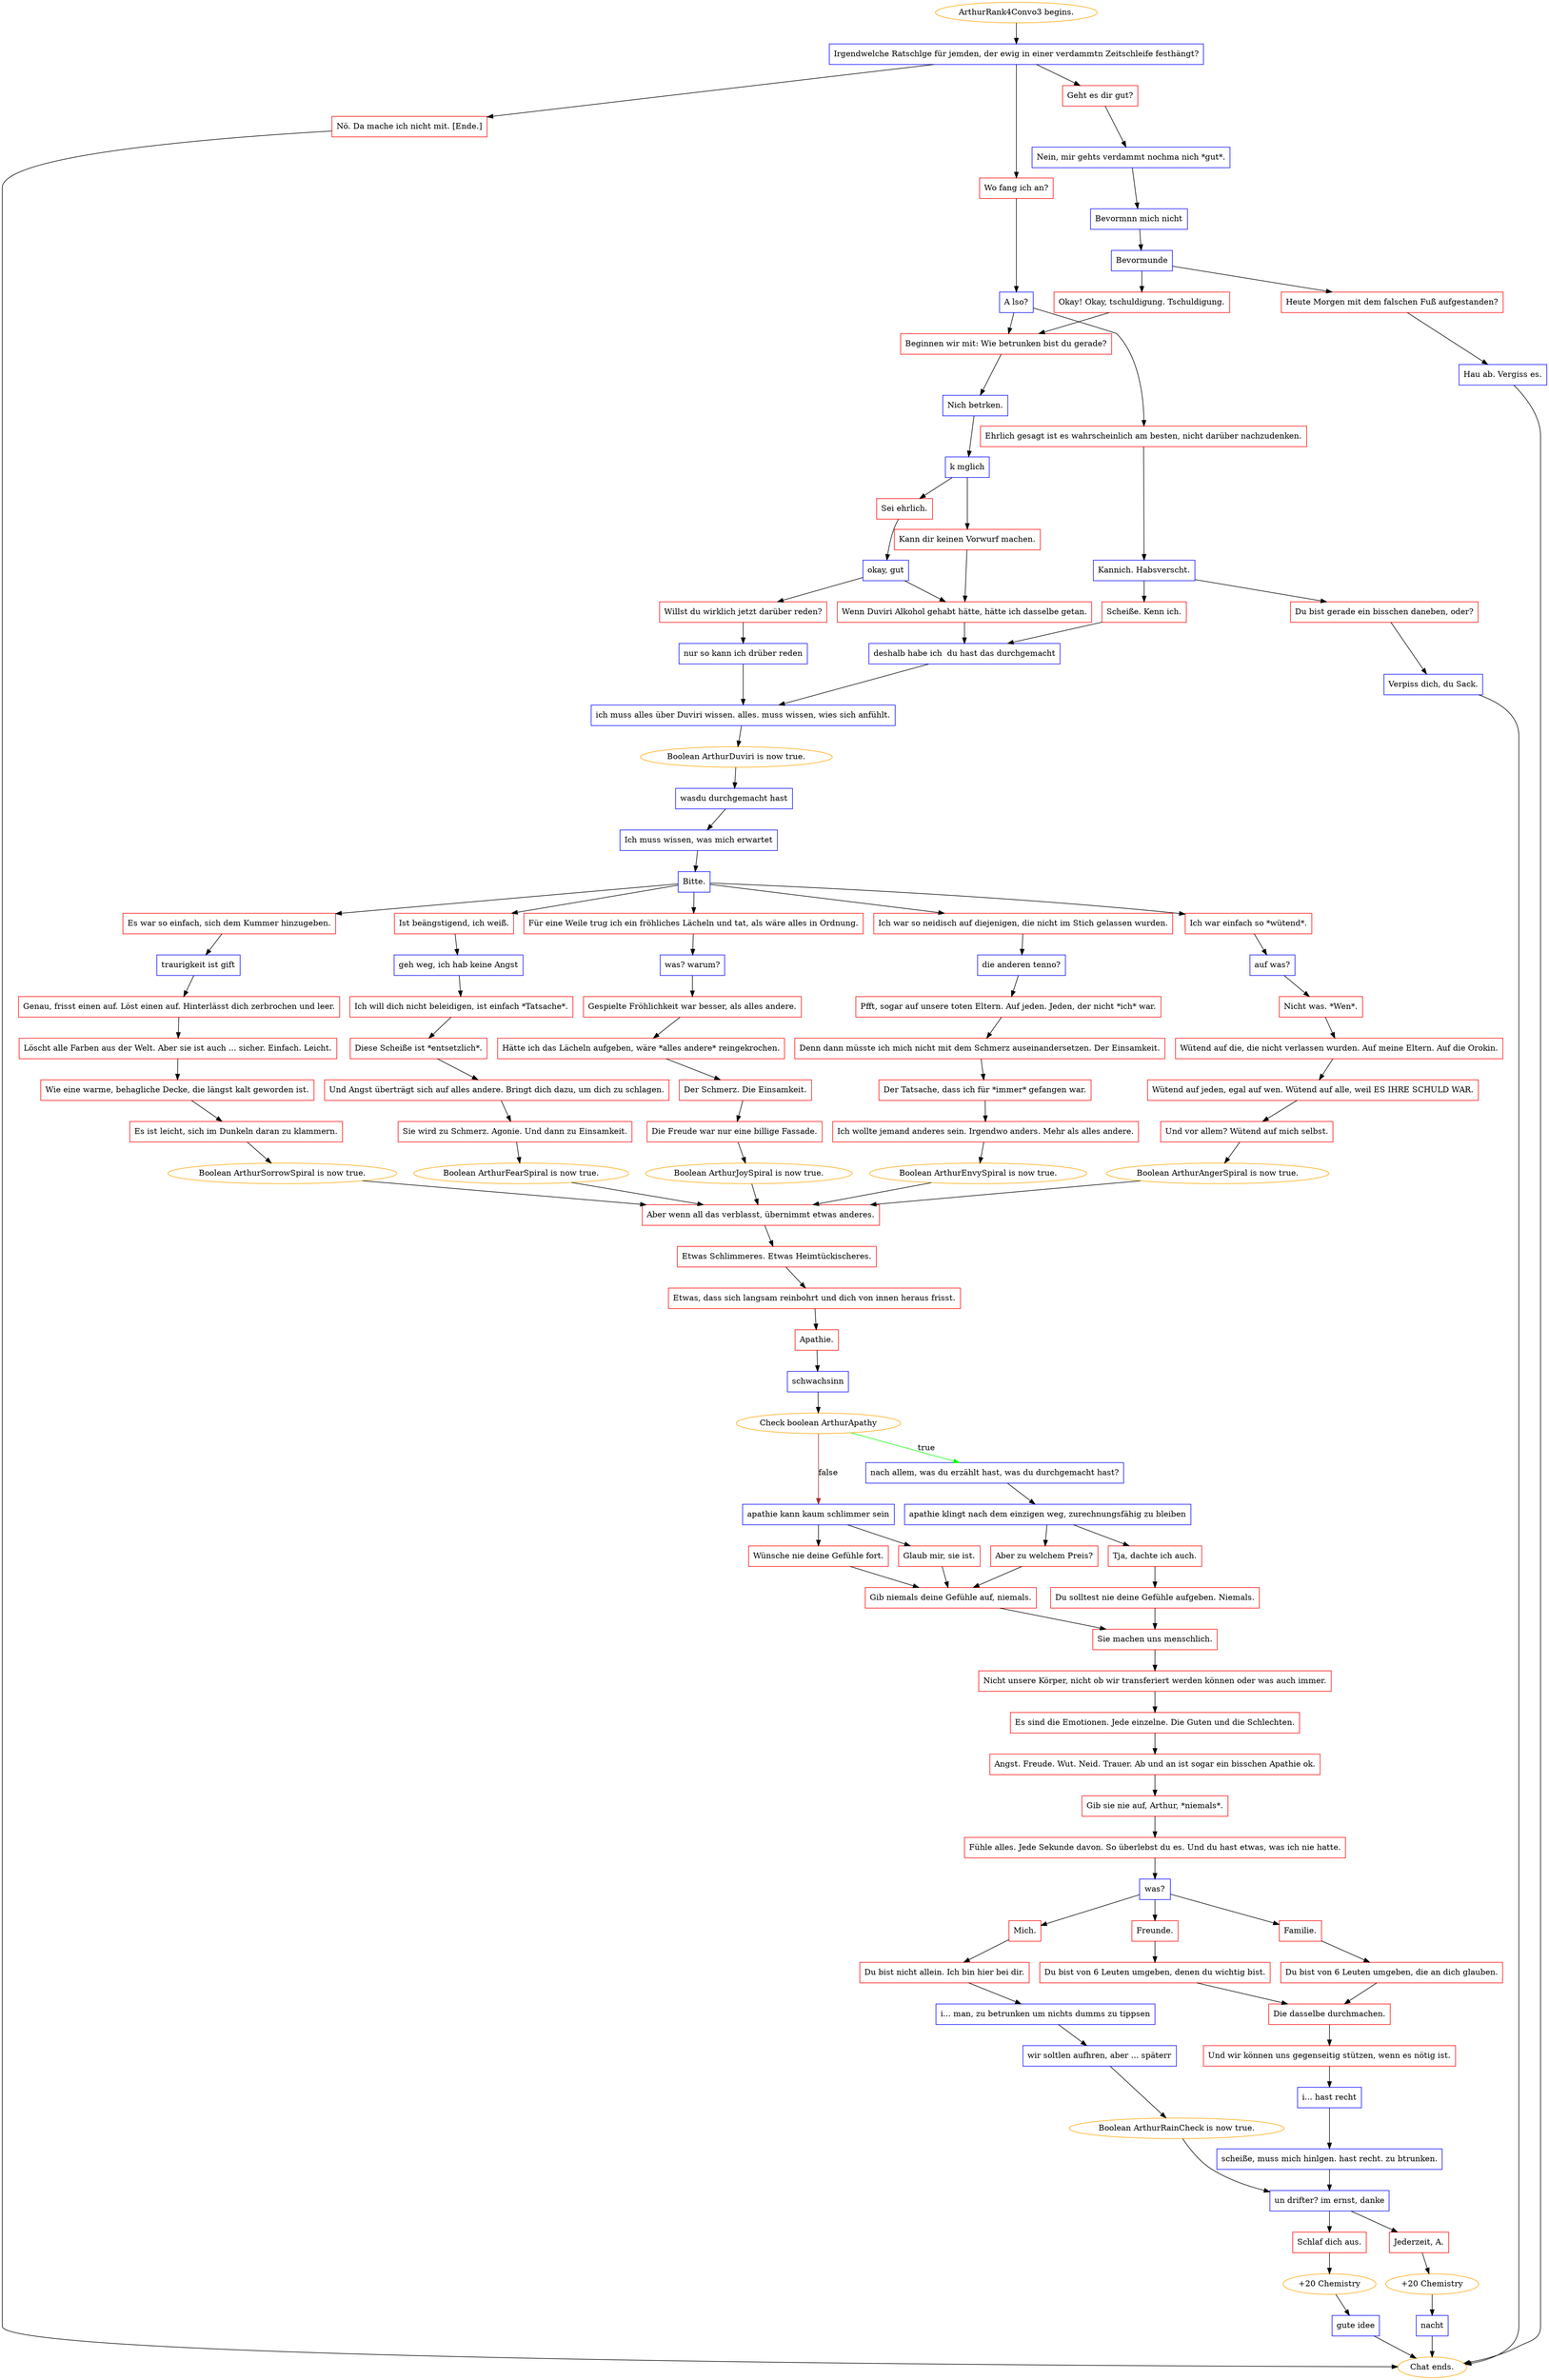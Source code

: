 digraph {
	"ArthurRank4Convo3 begins." [color=orange];
		"ArthurRank4Convo3 begins." -> j3628542808;
	j3628542808 [label="Irgendwelche Ratschlge für jemden, der ewig in einer verdammtn Zeitschleife festhängt?",shape=box,color=blue];
		j3628542808 -> j3891384452;
		j3628542808 -> j3069515031;
		j3628542808 -> j3103018192;
	j3891384452 [label="Geht es dir gut?",shape=box,color=red];
		j3891384452 -> j270286420;
	j3069515031 [label="Wo fang ich an?",shape=box,color=red];
		j3069515031 -> j2377473858;
	j3103018192 [label="Nö. Da mache ich nicht mit. [Ende.]",shape=box,color=red];
		j3103018192 -> "Chat ends.";
	j270286420 [label="Nein, mir gehts verdammt nochma nich *gut*.",shape=box,color=blue];
		j270286420 -> j3577806649;
	j2377473858 [label="A lso?",shape=box,color=blue];
		j2377473858 -> j650991017;
		j2377473858 -> j2614831359;
	"Chat ends." [color=orange];
	j3577806649 [label="Bevormnn mich nicht",shape=box,color=blue];
		j3577806649 -> j100073884;
	j650991017 [label="Beginnen wir mit: Wie betrunken bist du gerade?",shape=box,color=red];
		j650991017 -> j2470737344;
	j2614831359 [label="Ehrlich gesagt ist es wahrscheinlich am besten, nicht darüber nachzudenken.",shape=box,color=red];
		j2614831359 -> j855801848;
	j100073884 [label="Bevormunde",shape=box,color=blue];
		j100073884 -> j2178896285;
		j100073884 -> j706008;
	j2470737344 [label="Nich betrken.",shape=box,color=blue];
		j2470737344 -> j88218896;
	j855801848 [label="Kannich. Habsverscht.",shape=box,color=blue];
		j855801848 -> j4208760598;
		j855801848 -> j3739943404;
	j2178896285 [label="Heute Morgen mit dem falschen Fuß aufgestanden?",shape=box,color=red];
		j2178896285 -> j280024797;
	j706008 [label="Okay! Okay, tschuldigung. Tschuldigung.",shape=box,color=red];
		j706008 -> j650991017;
	j88218896 [label="k mglich",shape=box,color=blue];
		j88218896 -> j2132043961;
		j88218896 -> j2056975289;
	j4208760598 [label="Scheiße. Kenn ich.",shape=box,color=red];
		j4208760598 -> j2814603660;
	j3739943404 [label="Du bist gerade ein bisschen daneben, oder?",shape=box,color=red];
		j3739943404 -> j604151724;
	j280024797 [label="Hau ab. Vergiss es.",shape=box,color=blue];
		j280024797 -> "Chat ends.";
	j2132043961 [label="Sei ehrlich.",shape=box,color=red];
		j2132043961 -> j1808175081;
	j2056975289 [label="Kann dir keinen Vorwurf machen.",shape=box,color=red];
		j2056975289 -> j2775239190;
	j2814603660 [label="deshalb habe ich  du hast das durchgemacht",shape=box,color=blue];
		j2814603660 -> j3800054977;
	j604151724 [label="Verpiss dich, du Sack.",shape=box,color=blue];
		j604151724 -> "Chat ends.";
	j1808175081 [label="okay, gut",shape=box,color=blue];
		j1808175081 -> j37401757;
		j1808175081 -> j2775239190;
	j2775239190 [label="Wenn Duviri Alkohol gehabt hätte, hätte ich dasselbe getan.",shape=box,color=red];
		j2775239190 -> j2814603660;
	j3800054977 [label="ich muss alles über Duviri wissen. alles. muss wissen, wies sich anfühlt.",shape=box,color=blue];
		j3800054977 -> j1973925347;
	j37401757 [label="Willst du wirklich jetzt darüber reden?",shape=box,color=red];
		j37401757 -> j2997174020;
	j1973925347 [label="Boolean ArthurDuviri is now true.",color=orange];
		j1973925347 -> j3417312683;
	j2997174020 [label="nur so kann ich drüber reden",shape=box,color=blue];
		j2997174020 -> j3800054977;
	j3417312683 [label="wasdu durchgemacht hast",shape=box,color=blue];
		j3417312683 -> j863736711;
	j863736711 [label="Ich muss wissen, was mich erwartet",shape=box,color=blue];
		j863736711 -> j615637661;
	j615637661 [label="Bitte.",shape=box,color=blue];
		j615637661 -> j1061232416;
		j615637661 -> j875739771;
		j615637661 -> j3739533155;
		j615637661 -> j2492993900;
		j615637661 -> j2645969649;
	j1061232416 [label="Ist beängstigend, ich weiß.",shape=box,color=red];
		j1061232416 -> j3892824783;
	j875739771 [label="Für eine Weile trug ich ein fröhliches Lächeln und tat, als wäre alles in Ordnung.",shape=box,color=red];
		j875739771 -> j889306313;
	j3739533155 [label="Ich war so neidisch auf diejenigen, die nicht im Stich gelassen wurden.",shape=box,color=red];
		j3739533155 -> j2356680693;
	j2492993900 [label="Ich war einfach so *wütend*.",shape=box,color=red];
		j2492993900 -> j3271528763;
	j2645969649 [label="Es war so einfach, sich dem Kummer hinzugeben.",shape=box,color=red];
		j2645969649 -> j2073078483;
	j3892824783 [label="geh weg, ich hab keine Angst",shape=box,color=blue];
		j3892824783 -> j652907173;
	j889306313 [label="was? warum?",shape=box,color=blue];
		j889306313 -> j1008017073;
	j2356680693 [label="die anderen tenno?",shape=box,color=blue];
		j2356680693 -> j956502670;
	j3271528763 [label="auf was?",shape=box,color=blue];
		j3271528763 -> j3899768195;
	j2073078483 [label="traurigkeit ist gift",shape=box,color=blue];
		j2073078483 -> j2957794516;
	j652907173 [label="Ich will dich nicht beleidigen, ist einfach *Tatsache*.",shape=box,color=red];
		j652907173 -> j2010596108;
	j1008017073 [label="Gespielte Fröhlichkeit war besser, als alles andere.",shape=box,color=red];
		j1008017073 -> j489892559;
	j956502670 [label="Pfft, sogar auf unsere toten Eltern. Auf jeden. Jeden, der nicht *ich* war.",shape=box,color=red];
		j956502670 -> j2346706528;
	j3899768195 [label="Nicht was. *Wen*.",shape=box,color=red];
		j3899768195 -> j2255105152;
	j2957794516 [label="Genau, frisst einen auf. Löst einen auf. Hinterlässt dich zerbrochen und leer.",shape=box,color=red];
		j2957794516 -> j954572670;
	j2010596108 [label="Diese Scheiße ist *entsetzlich*.",shape=box,color=red];
		j2010596108 -> j2497263794;
	j489892559 [label="Hätte ich das Lächeln aufgeben, wäre *alles andere* reingekrochen.",shape=box,color=red];
		j489892559 -> j1573665175;
	j2346706528 [label="Denn dann müsste ich mich nicht mit dem Schmerz auseinandersetzen. Der Einsamkeit.",shape=box,color=red];
		j2346706528 -> j2982451873;
	j2255105152 [label="Wütend auf die, die nicht verlassen wurden. Auf meine Eltern. Auf die Orokin.",shape=box,color=red];
		j2255105152 -> j118484126;
	j954572670 [label="Löscht alle Farben aus der Welt. Aber sie ist auch ... sicher. Einfach. Leicht.",shape=box,color=red];
		j954572670 -> j2383573966;
	j2497263794 [label="Und Angst überträgt sich auf alles andere. Bringt dich dazu, um dich zu schlagen.",shape=box,color=red];
		j2497263794 -> j1327714593;
	j1573665175 [label="Der Schmerz. Die Einsamkeit.",shape=box,color=red];
		j1573665175 -> j4155106682;
	j2982451873 [label="Der Tatsache, dass ich für *immer* gefangen war.",shape=box,color=red];
		j2982451873 -> j3658678820;
	j118484126 [label="Wütend auf jeden, egal auf wen. Wütend auf alle, weil ES IHRE SCHULD WAR.",shape=box,color=red];
		j118484126 -> j3681342083;
	j2383573966 [label="Wie eine warme, behagliche Decke, die längst kalt geworden ist.",shape=box,color=red];
		j2383573966 -> j3346847765;
	j1327714593 [label="Sie wird zu Schmerz. Agonie. Und dann zu Einsamkeit.",shape=box,color=red];
		j1327714593 -> j997303824;
	j4155106682 [label="Die Freude war nur eine billige Fassade.",shape=box,color=red];
		j4155106682 -> j2069881372;
	j3658678820 [label="Ich wollte jemand anderes sein. Irgendwo anders. Mehr als alles andere.",shape=box,color=red];
		j3658678820 -> j2707195158;
	j3681342083 [label="Und vor allem? Wütend auf mich selbst.",shape=box,color=red];
		j3681342083 -> j3563870070;
	j3346847765 [label="Es ist leicht, sich im Dunkeln daran zu klammern.",shape=box,color=red];
		j3346847765 -> j1773083130;
	j997303824 [label="Boolean ArthurFearSpiral is now true.",color=orange];
		j997303824 -> j1217459641;
	j2069881372 [label="Boolean ArthurJoySpiral is now true.",color=orange];
		j2069881372 -> j1217459641;
	j2707195158 [label="Boolean ArthurEnvySpiral is now true.",color=orange];
		j2707195158 -> j1217459641;
	j3563870070 [label="Boolean ArthurAngerSpiral is now true.",color=orange];
		j3563870070 -> j1217459641;
	j1773083130 [label="Boolean ArthurSorrowSpiral is now true.",color=orange];
		j1773083130 -> j1217459641;
	j1217459641 [label="Aber wenn all das verblasst, übernimmt etwas anderes.",shape=box,color=red];
		j1217459641 -> j2193716001;
	j2193716001 [label="Etwas Schlimmeres. Etwas Heimtückischeres.",shape=box,color=red];
		j2193716001 -> j937119447;
	j937119447 [label="Etwas, dass sich langsam reinbohrt und dich von innen heraus frisst.",shape=box,color=red];
		j937119447 -> j1966719152;
	j1966719152 [label="Apathie.",shape=box,color=red];
		j1966719152 -> j136257713;
	j136257713 [label="schwachsinn",shape=box,color=blue];
		j136257713 -> j636424934;
	j636424934 [label="Check boolean ArthurApathy",color=orange];
		j636424934 -> j1145326608 [label=true,color=green];
		j636424934 -> j890980526 [label=false,color=brown];
	j1145326608 [label="nach allem, was du erzählt hast, was du durchgemacht hast?",shape=box,color=blue];
		j1145326608 -> j1247120758;
	j890980526 [label="apathie kann kaum schlimmer sein",shape=box,color=blue];
		j890980526 -> j3270532304;
		j890980526 -> j3363379908;
	j1247120758 [label="apathie klingt nach dem einzigen weg, zurechnungsfähig zu bleiben",shape=box,color=blue];
		j1247120758 -> j1362526876;
		j1247120758 -> j3922981000;
	j3270532304 [label="Glaub mir, sie ist.",shape=box,color=red];
		j3270532304 -> j2629228781;
	j3363379908 [label="Wünsche nie deine Gefühle fort.",shape=box,color=red];
		j3363379908 -> j2629228781;
	j1362526876 [label="Tja, dachte ich auch.",shape=box,color=red];
		j1362526876 -> j1173362822;
	j3922981000 [label="Aber zu welchem Preis?",shape=box,color=red];
		j3922981000 -> j2629228781;
	j2629228781 [label="Gib niemals deine Gefühle auf, niemals.",shape=box,color=red];
		j2629228781 -> j3734758569;
	j1173362822 [label="Du solltest nie deine Gefühle aufgeben. Niemals.",shape=box,color=red];
		j1173362822 -> j3734758569;
	j3734758569 [label="Sie machen uns menschlich.",shape=box,color=red];
		j3734758569 -> j856438673;
	j856438673 [label="Nicht unsere Körper, nicht ob wir transferiert werden können oder was auch immer.",shape=box,color=red];
		j856438673 -> j2188229148;
	j2188229148 [label="Es sind die Emotionen. Jede einzelne. Die Guten und die Schlechten.",shape=box,color=red];
		j2188229148 -> j163252459;
	j163252459 [label="Angst. Freude. Wut. Neid. Trauer. Ab und an ist sogar ein bisschen Apathie ok.",shape=box,color=red];
		j163252459 -> j2233574750;
	j2233574750 [label="Gib sie nie auf, Arthur, *niemals*.",shape=box,color=red];
		j2233574750 -> j2157029429;
	j2157029429 [label="Fühle alles. Jede Sekunde davon. So überlebst du es. Und du hast etwas, was ich nie hatte.",shape=box,color=red];
		j2157029429 -> j1981602749;
	j1981602749 [label="was?",shape=box,color=blue];
		j1981602749 -> j3090832091;
		j1981602749 -> j4201162784;
		j1981602749 -> j2422550940;
	j3090832091 [label="Freunde.",shape=box,color=red];
		j3090832091 -> j580476842;
	j4201162784 [label="Familie.",shape=box,color=red];
		j4201162784 -> j2453922385;
	j2422550940 [label="Mich.",shape=box,color=red];
		j2422550940 -> j2176684915;
	j580476842 [label="Du bist von 6 Leuten umgeben, denen du wichtig bist.",shape=box,color=red];
		j580476842 -> j538355084;
	j2453922385 [label="Du bist von 6 Leuten umgeben, die an dich glauben.",shape=box,color=red];
		j2453922385 -> j538355084;
	j2176684915 [label="Du bist nicht allein. Ich bin hier bei dir.",shape=box,color=red];
		j2176684915 -> j298773484;
	j538355084 [label="Die dasselbe durchmachen.",shape=box,color=red];
		j538355084 -> j3272649254;
	j298773484 [label="i... man, zu betrunken um nichts dumms zu tippsen",shape=box,color=blue];
		j298773484 -> j2730930364;
	j3272649254 [label="Und wir können uns gegenseitig stützen, wenn es nötig ist.",shape=box,color=red];
		j3272649254 -> j3595032199;
	j2730930364 [label="wir soltlen aufhren, aber ... späterr",shape=box,color=blue];
		j2730930364 -> j3507806352;
	j3595032199 [label="i... hast recht",shape=box,color=blue];
		j3595032199 -> j3549999290;
	j3507806352 [label="Boolean ArthurRainCheck is now true.",color=orange];
		j3507806352 -> j3540367127;
	j3549999290 [label="scheiße, muss mich hinlgen. hast recht. zu btrunken.",shape=box,color=blue];
		j3549999290 -> j3540367127;
	j3540367127 [label="un drifter? im ernst, danke",shape=box,color=blue];
		j3540367127 -> j226923463;
		j3540367127 -> j1756916298;
	j226923463 [label="Jederzeit, A.",shape=box,color=red];
		j226923463 -> j3511268628;
	j1756916298 [label="Schlaf dich aus.",shape=box,color=red];
		j1756916298 -> j98577168;
	j3511268628 [label="+20 Chemistry",color=orange];
		j3511268628 -> j2391881761;
	j98577168 [label="+20 Chemistry",color=orange];
		j98577168 -> j2837585686;
	j2391881761 [label="nacht",shape=box,color=blue];
		j2391881761 -> "Chat ends.";
	j2837585686 [label="gute idee",shape=box,color=blue];
		j2837585686 -> "Chat ends.";
}